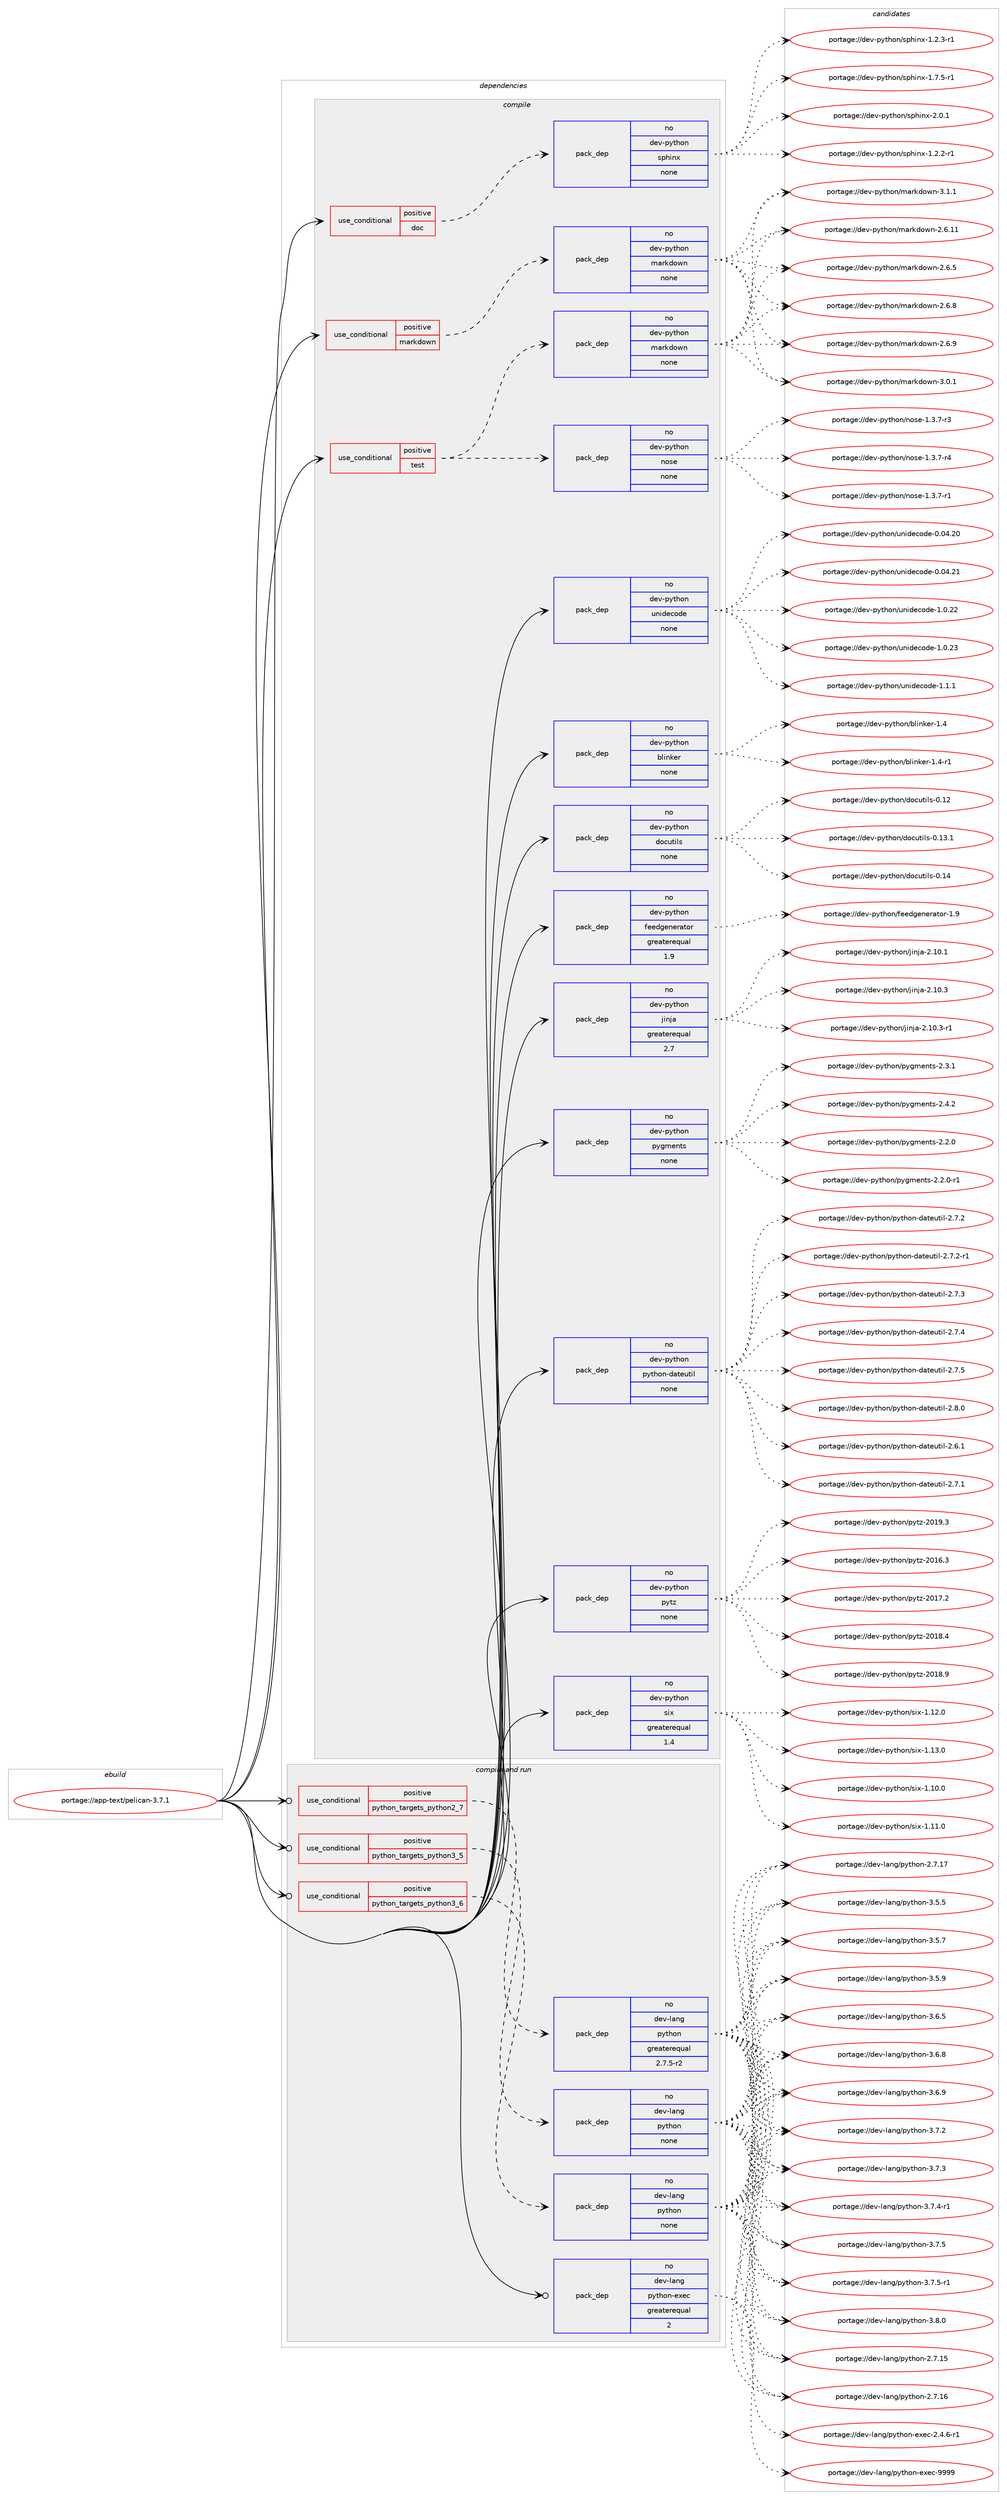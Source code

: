 digraph prolog {

# *************
# Graph options
# *************

newrank=true;
concentrate=true;
compound=true;
graph [rankdir=LR,fontname=Helvetica,fontsize=10,ranksep=1.5];#, ranksep=2.5, nodesep=0.2];
edge  [arrowhead=vee];
node  [fontname=Helvetica,fontsize=10];

# **********
# The ebuild
# **********

subgraph cluster_leftcol {
color=gray;
rank=same;
label=<<i>ebuild</i>>;
id [label="portage://app-text/pelican-3.7.1", color=red, width=4, href="../app-text/pelican-3.7.1.svg"];
}

# ****************
# The dependencies
# ****************

subgraph cluster_midcol {
color=gray;
label=<<i>dependencies</i>>;
subgraph cluster_compile {
fillcolor="#eeeeee";
style=filled;
label=<<i>compile</i>>;
subgraph cond11155 {
dependency46711 [label=<<TABLE BORDER="0" CELLBORDER="1" CELLSPACING="0" CELLPADDING="4"><TR><TD ROWSPAN="3" CELLPADDING="10">use_conditional</TD></TR><TR><TD>positive</TD></TR><TR><TD>doc</TD></TR></TABLE>>, shape=none, color=red];
subgraph pack34742 {
dependency46712 [label=<<TABLE BORDER="0" CELLBORDER="1" CELLSPACING="0" CELLPADDING="4" WIDTH="220"><TR><TD ROWSPAN="6" CELLPADDING="30">pack_dep</TD></TR><TR><TD WIDTH="110">no</TD></TR><TR><TD>dev-python</TD></TR><TR><TD>sphinx</TD></TR><TR><TD>none</TD></TR><TR><TD></TD></TR></TABLE>>, shape=none, color=blue];
}
dependency46711:e -> dependency46712:w [weight=20,style="dashed",arrowhead="vee"];
}
id:e -> dependency46711:w [weight=20,style="solid",arrowhead="vee"];
subgraph cond11156 {
dependency46713 [label=<<TABLE BORDER="0" CELLBORDER="1" CELLSPACING="0" CELLPADDING="4"><TR><TD ROWSPAN="3" CELLPADDING="10">use_conditional</TD></TR><TR><TD>positive</TD></TR><TR><TD>markdown</TD></TR></TABLE>>, shape=none, color=red];
subgraph pack34743 {
dependency46714 [label=<<TABLE BORDER="0" CELLBORDER="1" CELLSPACING="0" CELLPADDING="4" WIDTH="220"><TR><TD ROWSPAN="6" CELLPADDING="30">pack_dep</TD></TR><TR><TD WIDTH="110">no</TD></TR><TR><TD>dev-python</TD></TR><TR><TD>markdown</TD></TR><TR><TD>none</TD></TR><TR><TD></TD></TR></TABLE>>, shape=none, color=blue];
}
dependency46713:e -> dependency46714:w [weight=20,style="dashed",arrowhead="vee"];
}
id:e -> dependency46713:w [weight=20,style="solid",arrowhead="vee"];
subgraph cond11157 {
dependency46715 [label=<<TABLE BORDER="0" CELLBORDER="1" CELLSPACING="0" CELLPADDING="4"><TR><TD ROWSPAN="3" CELLPADDING="10">use_conditional</TD></TR><TR><TD>positive</TD></TR><TR><TD>test</TD></TR></TABLE>>, shape=none, color=red];
subgraph pack34744 {
dependency46716 [label=<<TABLE BORDER="0" CELLBORDER="1" CELLSPACING="0" CELLPADDING="4" WIDTH="220"><TR><TD ROWSPAN="6" CELLPADDING="30">pack_dep</TD></TR><TR><TD WIDTH="110">no</TD></TR><TR><TD>dev-python</TD></TR><TR><TD>nose</TD></TR><TR><TD>none</TD></TR><TR><TD></TD></TR></TABLE>>, shape=none, color=blue];
}
dependency46715:e -> dependency46716:w [weight=20,style="dashed",arrowhead="vee"];
subgraph pack34745 {
dependency46717 [label=<<TABLE BORDER="0" CELLBORDER="1" CELLSPACING="0" CELLPADDING="4" WIDTH="220"><TR><TD ROWSPAN="6" CELLPADDING="30">pack_dep</TD></TR><TR><TD WIDTH="110">no</TD></TR><TR><TD>dev-python</TD></TR><TR><TD>markdown</TD></TR><TR><TD>none</TD></TR><TR><TD></TD></TR></TABLE>>, shape=none, color=blue];
}
dependency46715:e -> dependency46717:w [weight=20,style="dashed",arrowhead="vee"];
}
id:e -> dependency46715:w [weight=20,style="solid",arrowhead="vee"];
subgraph pack34746 {
dependency46718 [label=<<TABLE BORDER="0" CELLBORDER="1" CELLSPACING="0" CELLPADDING="4" WIDTH="220"><TR><TD ROWSPAN="6" CELLPADDING="30">pack_dep</TD></TR><TR><TD WIDTH="110">no</TD></TR><TR><TD>dev-python</TD></TR><TR><TD>blinker</TD></TR><TR><TD>none</TD></TR><TR><TD></TD></TR></TABLE>>, shape=none, color=blue];
}
id:e -> dependency46718:w [weight=20,style="solid",arrowhead="vee"];
subgraph pack34747 {
dependency46719 [label=<<TABLE BORDER="0" CELLBORDER="1" CELLSPACING="0" CELLPADDING="4" WIDTH="220"><TR><TD ROWSPAN="6" CELLPADDING="30">pack_dep</TD></TR><TR><TD WIDTH="110">no</TD></TR><TR><TD>dev-python</TD></TR><TR><TD>docutils</TD></TR><TR><TD>none</TD></TR><TR><TD></TD></TR></TABLE>>, shape=none, color=blue];
}
id:e -> dependency46719:w [weight=20,style="solid",arrowhead="vee"];
subgraph pack34748 {
dependency46720 [label=<<TABLE BORDER="0" CELLBORDER="1" CELLSPACING="0" CELLPADDING="4" WIDTH="220"><TR><TD ROWSPAN="6" CELLPADDING="30">pack_dep</TD></TR><TR><TD WIDTH="110">no</TD></TR><TR><TD>dev-python</TD></TR><TR><TD>feedgenerator</TD></TR><TR><TD>greaterequal</TD></TR><TR><TD>1.9</TD></TR></TABLE>>, shape=none, color=blue];
}
id:e -> dependency46720:w [weight=20,style="solid",arrowhead="vee"];
subgraph pack34749 {
dependency46721 [label=<<TABLE BORDER="0" CELLBORDER="1" CELLSPACING="0" CELLPADDING="4" WIDTH="220"><TR><TD ROWSPAN="6" CELLPADDING="30">pack_dep</TD></TR><TR><TD WIDTH="110">no</TD></TR><TR><TD>dev-python</TD></TR><TR><TD>jinja</TD></TR><TR><TD>greaterequal</TD></TR><TR><TD>2.7</TD></TR></TABLE>>, shape=none, color=blue];
}
id:e -> dependency46721:w [weight=20,style="solid",arrowhead="vee"];
subgraph pack34750 {
dependency46722 [label=<<TABLE BORDER="0" CELLBORDER="1" CELLSPACING="0" CELLPADDING="4" WIDTH="220"><TR><TD ROWSPAN="6" CELLPADDING="30">pack_dep</TD></TR><TR><TD WIDTH="110">no</TD></TR><TR><TD>dev-python</TD></TR><TR><TD>pygments</TD></TR><TR><TD>none</TD></TR><TR><TD></TD></TR></TABLE>>, shape=none, color=blue];
}
id:e -> dependency46722:w [weight=20,style="solid",arrowhead="vee"];
subgraph pack34751 {
dependency46723 [label=<<TABLE BORDER="0" CELLBORDER="1" CELLSPACING="0" CELLPADDING="4" WIDTH="220"><TR><TD ROWSPAN="6" CELLPADDING="30">pack_dep</TD></TR><TR><TD WIDTH="110">no</TD></TR><TR><TD>dev-python</TD></TR><TR><TD>python-dateutil</TD></TR><TR><TD>none</TD></TR><TR><TD></TD></TR></TABLE>>, shape=none, color=blue];
}
id:e -> dependency46723:w [weight=20,style="solid",arrowhead="vee"];
subgraph pack34752 {
dependency46724 [label=<<TABLE BORDER="0" CELLBORDER="1" CELLSPACING="0" CELLPADDING="4" WIDTH="220"><TR><TD ROWSPAN="6" CELLPADDING="30">pack_dep</TD></TR><TR><TD WIDTH="110">no</TD></TR><TR><TD>dev-python</TD></TR><TR><TD>pytz</TD></TR><TR><TD>none</TD></TR><TR><TD></TD></TR></TABLE>>, shape=none, color=blue];
}
id:e -> dependency46724:w [weight=20,style="solid",arrowhead="vee"];
subgraph pack34753 {
dependency46725 [label=<<TABLE BORDER="0" CELLBORDER="1" CELLSPACING="0" CELLPADDING="4" WIDTH="220"><TR><TD ROWSPAN="6" CELLPADDING="30">pack_dep</TD></TR><TR><TD WIDTH="110">no</TD></TR><TR><TD>dev-python</TD></TR><TR><TD>six</TD></TR><TR><TD>greaterequal</TD></TR><TR><TD>1.4</TD></TR></TABLE>>, shape=none, color=blue];
}
id:e -> dependency46725:w [weight=20,style="solid",arrowhead="vee"];
subgraph pack34754 {
dependency46726 [label=<<TABLE BORDER="0" CELLBORDER="1" CELLSPACING="0" CELLPADDING="4" WIDTH="220"><TR><TD ROWSPAN="6" CELLPADDING="30">pack_dep</TD></TR><TR><TD WIDTH="110">no</TD></TR><TR><TD>dev-python</TD></TR><TR><TD>unidecode</TD></TR><TR><TD>none</TD></TR><TR><TD></TD></TR></TABLE>>, shape=none, color=blue];
}
id:e -> dependency46726:w [weight=20,style="solid",arrowhead="vee"];
}
subgraph cluster_compileandrun {
fillcolor="#eeeeee";
style=filled;
label=<<i>compile and run</i>>;
subgraph cond11158 {
dependency46727 [label=<<TABLE BORDER="0" CELLBORDER="1" CELLSPACING="0" CELLPADDING="4"><TR><TD ROWSPAN="3" CELLPADDING="10">use_conditional</TD></TR><TR><TD>positive</TD></TR><TR><TD>python_targets_python2_7</TD></TR></TABLE>>, shape=none, color=red];
subgraph pack34755 {
dependency46728 [label=<<TABLE BORDER="0" CELLBORDER="1" CELLSPACING="0" CELLPADDING="4" WIDTH="220"><TR><TD ROWSPAN="6" CELLPADDING="30">pack_dep</TD></TR><TR><TD WIDTH="110">no</TD></TR><TR><TD>dev-lang</TD></TR><TR><TD>python</TD></TR><TR><TD>greaterequal</TD></TR><TR><TD>2.7.5-r2</TD></TR></TABLE>>, shape=none, color=blue];
}
dependency46727:e -> dependency46728:w [weight=20,style="dashed",arrowhead="vee"];
}
id:e -> dependency46727:w [weight=20,style="solid",arrowhead="odotvee"];
subgraph cond11159 {
dependency46729 [label=<<TABLE BORDER="0" CELLBORDER="1" CELLSPACING="0" CELLPADDING="4"><TR><TD ROWSPAN="3" CELLPADDING="10">use_conditional</TD></TR><TR><TD>positive</TD></TR><TR><TD>python_targets_python3_5</TD></TR></TABLE>>, shape=none, color=red];
subgraph pack34756 {
dependency46730 [label=<<TABLE BORDER="0" CELLBORDER="1" CELLSPACING="0" CELLPADDING="4" WIDTH="220"><TR><TD ROWSPAN="6" CELLPADDING="30">pack_dep</TD></TR><TR><TD WIDTH="110">no</TD></TR><TR><TD>dev-lang</TD></TR><TR><TD>python</TD></TR><TR><TD>none</TD></TR><TR><TD></TD></TR></TABLE>>, shape=none, color=blue];
}
dependency46729:e -> dependency46730:w [weight=20,style="dashed",arrowhead="vee"];
}
id:e -> dependency46729:w [weight=20,style="solid",arrowhead="odotvee"];
subgraph cond11160 {
dependency46731 [label=<<TABLE BORDER="0" CELLBORDER="1" CELLSPACING="0" CELLPADDING="4"><TR><TD ROWSPAN="3" CELLPADDING="10">use_conditional</TD></TR><TR><TD>positive</TD></TR><TR><TD>python_targets_python3_6</TD></TR></TABLE>>, shape=none, color=red];
subgraph pack34757 {
dependency46732 [label=<<TABLE BORDER="0" CELLBORDER="1" CELLSPACING="0" CELLPADDING="4" WIDTH="220"><TR><TD ROWSPAN="6" CELLPADDING="30">pack_dep</TD></TR><TR><TD WIDTH="110">no</TD></TR><TR><TD>dev-lang</TD></TR><TR><TD>python</TD></TR><TR><TD>none</TD></TR><TR><TD></TD></TR></TABLE>>, shape=none, color=blue];
}
dependency46731:e -> dependency46732:w [weight=20,style="dashed",arrowhead="vee"];
}
id:e -> dependency46731:w [weight=20,style="solid",arrowhead="odotvee"];
subgraph pack34758 {
dependency46733 [label=<<TABLE BORDER="0" CELLBORDER="1" CELLSPACING="0" CELLPADDING="4" WIDTH="220"><TR><TD ROWSPAN="6" CELLPADDING="30">pack_dep</TD></TR><TR><TD WIDTH="110">no</TD></TR><TR><TD>dev-lang</TD></TR><TR><TD>python-exec</TD></TR><TR><TD>greaterequal</TD></TR><TR><TD>2</TD></TR></TABLE>>, shape=none, color=blue];
}
id:e -> dependency46733:w [weight=20,style="solid",arrowhead="odotvee"];
}
subgraph cluster_run {
fillcolor="#eeeeee";
style=filled;
label=<<i>run</i>>;
}
}

# **************
# The candidates
# **************

subgraph cluster_choices {
rank=same;
color=gray;
label=<<i>candidates</i>>;

subgraph choice34742 {
color=black;
nodesep=1;
choiceportage10010111845112121116104111110471151121041051101204549465046504511449 [label="portage://dev-python/sphinx-1.2.2-r1", color=red, width=4,href="../dev-python/sphinx-1.2.2-r1.svg"];
choiceportage10010111845112121116104111110471151121041051101204549465046514511449 [label="portage://dev-python/sphinx-1.2.3-r1", color=red, width=4,href="../dev-python/sphinx-1.2.3-r1.svg"];
choiceportage10010111845112121116104111110471151121041051101204549465546534511449 [label="portage://dev-python/sphinx-1.7.5-r1", color=red, width=4,href="../dev-python/sphinx-1.7.5-r1.svg"];
choiceportage1001011184511212111610411111047115112104105110120455046484649 [label="portage://dev-python/sphinx-2.0.1", color=red, width=4,href="../dev-python/sphinx-2.0.1.svg"];
dependency46712:e -> choiceportage10010111845112121116104111110471151121041051101204549465046504511449:w [style=dotted,weight="100"];
dependency46712:e -> choiceportage10010111845112121116104111110471151121041051101204549465046514511449:w [style=dotted,weight="100"];
dependency46712:e -> choiceportage10010111845112121116104111110471151121041051101204549465546534511449:w [style=dotted,weight="100"];
dependency46712:e -> choiceportage1001011184511212111610411111047115112104105110120455046484649:w [style=dotted,weight="100"];
}
subgraph choice34743 {
color=black;
nodesep=1;
choiceportage10010111845112121116104111110471099711410710011111911045504654464949 [label="portage://dev-python/markdown-2.6.11", color=red, width=4,href="../dev-python/markdown-2.6.11.svg"];
choiceportage100101118451121211161041111104710997114107100111119110455046544653 [label="portage://dev-python/markdown-2.6.5", color=red, width=4,href="../dev-python/markdown-2.6.5.svg"];
choiceportage100101118451121211161041111104710997114107100111119110455046544656 [label="portage://dev-python/markdown-2.6.8", color=red, width=4,href="../dev-python/markdown-2.6.8.svg"];
choiceportage100101118451121211161041111104710997114107100111119110455046544657 [label="portage://dev-python/markdown-2.6.9", color=red, width=4,href="../dev-python/markdown-2.6.9.svg"];
choiceportage100101118451121211161041111104710997114107100111119110455146484649 [label="portage://dev-python/markdown-3.0.1", color=red, width=4,href="../dev-python/markdown-3.0.1.svg"];
choiceportage100101118451121211161041111104710997114107100111119110455146494649 [label="portage://dev-python/markdown-3.1.1", color=red, width=4,href="../dev-python/markdown-3.1.1.svg"];
dependency46714:e -> choiceportage10010111845112121116104111110471099711410710011111911045504654464949:w [style=dotted,weight="100"];
dependency46714:e -> choiceportage100101118451121211161041111104710997114107100111119110455046544653:w [style=dotted,weight="100"];
dependency46714:e -> choiceportage100101118451121211161041111104710997114107100111119110455046544656:w [style=dotted,weight="100"];
dependency46714:e -> choiceportage100101118451121211161041111104710997114107100111119110455046544657:w [style=dotted,weight="100"];
dependency46714:e -> choiceportage100101118451121211161041111104710997114107100111119110455146484649:w [style=dotted,weight="100"];
dependency46714:e -> choiceportage100101118451121211161041111104710997114107100111119110455146494649:w [style=dotted,weight="100"];
}
subgraph choice34744 {
color=black;
nodesep=1;
choiceportage10010111845112121116104111110471101111151014549465146554511449 [label="portage://dev-python/nose-1.3.7-r1", color=red, width=4,href="../dev-python/nose-1.3.7-r1.svg"];
choiceportage10010111845112121116104111110471101111151014549465146554511451 [label="portage://dev-python/nose-1.3.7-r3", color=red, width=4,href="../dev-python/nose-1.3.7-r3.svg"];
choiceportage10010111845112121116104111110471101111151014549465146554511452 [label="portage://dev-python/nose-1.3.7-r4", color=red, width=4,href="../dev-python/nose-1.3.7-r4.svg"];
dependency46716:e -> choiceportage10010111845112121116104111110471101111151014549465146554511449:w [style=dotted,weight="100"];
dependency46716:e -> choiceportage10010111845112121116104111110471101111151014549465146554511451:w [style=dotted,weight="100"];
dependency46716:e -> choiceportage10010111845112121116104111110471101111151014549465146554511452:w [style=dotted,weight="100"];
}
subgraph choice34745 {
color=black;
nodesep=1;
choiceportage10010111845112121116104111110471099711410710011111911045504654464949 [label="portage://dev-python/markdown-2.6.11", color=red, width=4,href="../dev-python/markdown-2.6.11.svg"];
choiceportage100101118451121211161041111104710997114107100111119110455046544653 [label="portage://dev-python/markdown-2.6.5", color=red, width=4,href="../dev-python/markdown-2.6.5.svg"];
choiceportage100101118451121211161041111104710997114107100111119110455046544656 [label="portage://dev-python/markdown-2.6.8", color=red, width=4,href="../dev-python/markdown-2.6.8.svg"];
choiceportage100101118451121211161041111104710997114107100111119110455046544657 [label="portage://dev-python/markdown-2.6.9", color=red, width=4,href="../dev-python/markdown-2.6.9.svg"];
choiceportage100101118451121211161041111104710997114107100111119110455146484649 [label="portage://dev-python/markdown-3.0.1", color=red, width=4,href="../dev-python/markdown-3.0.1.svg"];
choiceportage100101118451121211161041111104710997114107100111119110455146494649 [label="portage://dev-python/markdown-3.1.1", color=red, width=4,href="../dev-python/markdown-3.1.1.svg"];
dependency46717:e -> choiceportage10010111845112121116104111110471099711410710011111911045504654464949:w [style=dotted,weight="100"];
dependency46717:e -> choiceportage100101118451121211161041111104710997114107100111119110455046544653:w [style=dotted,weight="100"];
dependency46717:e -> choiceportage100101118451121211161041111104710997114107100111119110455046544656:w [style=dotted,weight="100"];
dependency46717:e -> choiceportage100101118451121211161041111104710997114107100111119110455046544657:w [style=dotted,weight="100"];
dependency46717:e -> choiceportage100101118451121211161041111104710997114107100111119110455146484649:w [style=dotted,weight="100"];
dependency46717:e -> choiceportage100101118451121211161041111104710997114107100111119110455146494649:w [style=dotted,weight="100"];
}
subgraph choice34746 {
color=black;
nodesep=1;
choiceportage10010111845112121116104111110479810810511010710111445494652 [label="portage://dev-python/blinker-1.4", color=red, width=4,href="../dev-python/blinker-1.4.svg"];
choiceportage100101118451121211161041111104798108105110107101114454946524511449 [label="portage://dev-python/blinker-1.4-r1", color=red, width=4,href="../dev-python/blinker-1.4-r1.svg"];
dependency46718:e -> choiceportage10010111845112121116104111110479810810511010710111445494652:w [style=dotted,weight="100"];
dependency46718:e -> choiceportage100101118451121211161041111104798108105110107101114454946524511449:w [style=dotted,weight="100"];
}
subgraph choice34747 {
color=black;
nodesep=1;
choiceportage1001011184511212111610411111047100111991171161051081154548464950 [label="portage://dev-python/docutils-0.12", color=red, width=4,href="../dev-python/docutils-0.12.svg"];
choiceportage10010111845112121116104111110471001119911711610510811545484649514649 [label="portage://dev-python/docutils-0.13.1", color=red, width=4,href="../dev-python/docutils-0.13.1.svg"];
choiceportage1001011184511212111610411111047100111991171161051081154548464952 [label="portage://dev-python/docutils-0.14", color=red, width=4,href="../dev-python/docutils-0.14.svg"];
dependency46719:e -> choiceportage1001011184511212111610411111047100111991171161051081154548464950:w [style=dotted,weight="100"];
dependency46719:e -> choiceportage10010111845112121116104111110471001119911711610510811545484649514649:w [style=dotted,weight="100"];
dependency46719:e -> choiceportage1001011184511212111610411111047100111991171161051081154548464952:w [style=dotted,weight="100"];
}
subgraph choice34748 {
color=black;
nodesep=1;
choiceportage10010111845112121116104111110471021011011001031011101011149711611111445494657 [label="portage://dev-python/feedgenerator-1.9", color=red, width=4,href="../dev-python/feedgenerator-1.9.svg"];
dependency46720:e -> choiceportage10010111845112121116104111110471021011011001031011101011149711611111445494657:w [style=dotted,weight="100"];
}
subgraph choice34749 {
color=black;
nodesep=1;
choiceportage10010111845112121116104111110471061051101069745504649484649 [label="portage://dev-python/jinja-2.10.1", color=red, width=4,href="../dev-python/jinja-2.10.1.svg"];
choiceportage10010111845112121116104111110471061051101069745504649484651 [label="portage://dev-python/jinja-2.10.3", color=red, width=4,href="../dev-python/jinja-2.10.3.svg"];
choiceportage100101118451121211161041111104710610511010697455046494846514511449 [label="portage://dev-python/jinja-2.10.3-r1", color=red, width=4,href="../dev-python/jinja-2.10.3-r1.svg"];
dependency46721:e -> choiceportage10010111845112121116104111110471061051101069745504649484649:w [style=dotted,weight="100"];
dependency46721:e -> choiceportage10010111845112121116104111110471061051101069745504649484651:w [style=dotted,weight="100"];
dependency46721:e -> choiceportage100101118451121211161041111104710610511010697455046494846514511449:w [style=dotted,weight="100"];
}
subgraph choice34750 {
color=black;
nodesep=1;
choiceportage1001011184511212111610411111047112121103109101110116115455046504648 [label="portage://dev-python/pygments-2.2.0", color=red, width=4,href="../dev-python/pygments-2.2.0.svg"];
choiceportage10010111845112121116104111110471121211031091011101161154550465046484511449 [label="portage://dev-python/pygments-2.2.0-r1", color=red, width=4,href="../dev-python/pygments-2.2.0-r1.svg"];
choiceportage1001011184511212111610411111047112121103109101110116115455046514649 [label="portage://dev-python/pygments-2.3.1", color=red, width=4,href="../dev-python/pygments-2.3.1.svg"];
choiceportage1001011184511212111610411111047112121103109101110116115455046524650 [label="portage://dev-python/pygments-2.4.2", color=red, width=4,href="../dev-python/pygments-2.4.2.svg"];
dependency46722:e -> choiceportage1001011184511212111610411111047112121103109101110116115455046504648:w [style=dotted,weight="100"];
dependency46722:e -> choiceportage10010111845112121116104111110471121211031091011101161154550465046484511449:w [style=dotted,weight="100"];
dependency46722:e -> choiceportage1001011184511212111610411111047112121103109101110116115455046514649:w [style=dotted,weight="100"];
dependency46722:e -> choiceportage1001011184511212111610411111047112121103109101110116115455046524650:w [style=dotted,weight="100"];
}
subgraph choice34751 {
color=black;
nodesep=1;
choiceportage10010111845112121116104111110471121211161041111104510097116101117116105108455046544649 [label="portage://dev-python/python-dateutil-2.6.1", color=red, width=4,href="../dev-python/python-dateutil-2.6.1.svg"];
choiceportage10010111845112121116104111110471121211161041111104510097116101117116105108455046554649 [label="portage://dev-python/python-dateutil-2.7.1", color=red, width=4,href="../dev-python/python-dateutil-2.7.1.svg"];
choiceportage10010111845112121116104111110471121211161041111104510097116101117116105108455046554650 [label="portage://dev-python/python-dateutil-2.7.2", color=red, width=4,href="../dev-python/python-dateutil-2.7.2.svg"];
choiceportage100101118451121211161041111104711212111610411111045100971161011171161051084550465546504511449 [label="portage://dev-python/python-dateutil-2.7.2-r1", color=red, width=4,href="../dev-python/python-dateutil-2.7.2-r1.svg"];
choiceportage10010111845112121116104111110471121211161041111104510097116101117116105108455046554651 [label="portage://dev-python/python-dateutil-2.7.3", color=red, width=4,href="../dev-python/python-dateutil-2.7.3.svg"];
choiceportage10010111845112121116104111110471121211161041111104510097116101117116105108455046554652 [label="portage://dev-python/python-dateutil-2.7.4", color=red, width=4,href="../dev-python/python-dateutil-2.7.4.svg"];
choiceportage10010111845112121116104111110471121211161041111104510097116101117116105108455046554653 [label="portage://dev-python/python-dateutil-2.7.5", color=red, width=4,href="../dev-python/python-dateutil-2.7.5.svg"];
choiceportage10010111845112121116104111110471121211161041111104510097116101117116105108455046564648 [label="portage://dev-python/python-dateutil-2.8.0", color=red, width=4,href="../dev-python/python-dateutil-2.8.0.svg"];
dependency46723:e -> choiceportage10010111845112121116104111110471121211161041111104510097116101117116105108455046544649:w [style=dotted,weight="100"];
dependency46723:e -> choiceportage10010111845112121116104111110471121211161041111104510097116101117116105108455046554649:w [style=dotted,weight="100"];
dependency46723:e -> choiceportage10010111845112121116104111110471121211161041111104510097116101117116105108455046554650:w [style=dotted,weight="100"];
dependency46723:e -> choiceportage100101118451121211161041111104711212111610411111045100971161011171161051084550465546504511449:w [style=dotted,weight="100"];
dependency46723:e -> choiceportage10010111845112121116104111110471121211161041111104510097116101117116105108455046554651:w [style=dotted,weight="100"];
dependency46723:e -> choiceportage10010111845112121116104111110471121211161041111104510097116101117116105108455046554652:w [style=dotted,weight="100"];
dependency46723:e -> choiceportage10010111845112121116104111110471121211161041111104510097116101117116105108455046554653:w [style=dotted,weight="100"];
dependency46723:e -> choiceportage10010111845112121116104111110471121211161041111104510097116101117116105108455046564648:w [style=dotted,weight="100"];
}
subgraph choice34752 {
color=black;
nodesep=1;
choiceportage100101118451121211161041111104711212111612245504849544651 [label="portage://dev-python/pytz-2016.3", color=red, width=4,href="../dev-python/pytz-2016.3.svg"];
choiceportage100101118451121211161041111104711212111612245504849554650 [label="portage://dev-python/pytz-2017.2", color=red, width=4,href="../dev-python/pytz-2017.2.svg"];
choiceportage100101118451121211161041111104711212111612245504849564652 [label="portage://dev-python/pytz-2018.4", color=red, width=4,href="../dev-python/pytz-2018.4.svg"];
choiceportage100101118451121211161041111104711212111612245504849564657 [label="portage://dev-python/pytz-2018.9", color=red, width=4,href="../dev-python/pytz-2018.9.svg"];
choiceportage100101118451121211161041111104711212111612245504849574651 [label="portage://dev-python/pytz-2019.3", color=red, width=4,href="../dev-python/pytz-2019.3.svg"];
dependency46724:e -> choiceportage100101118451121211161041111104711212111612245504849544651:w [style=dotted,weight="100"];
dependency46724:e -> choiceportage100101118451121211161041111104711212111612245504849554650:w [style=dotted,weight="100"];
dependency46724:e -> choiceportage100101118451121211161041111104711212111612245504849564652:w [style=dotted,weight="100"];
dependency46724:e -> choiceportage100101118451121211161041111104711212111612245504849564657:w [style=dotted,weight="100"];
dependency46724:e -> choiceportage100101118451121211161041111104711212111612245504849574651:w [style=dotted,weight="100"];
}
subgraph choice34753 {
color=black;
nodesep=1;
choiceportage100101118451121211161041111104711510512045494649484648 [label="portage://dev-python/six-1.10.0", color=red, width=4,href="../dev-python/six-1.10.0.svg"];
choiceportage100101118451121211161041111104711510512045494649494648 [label="portage://dev-python/six-1.11.0", color=red, width=4,href="../dev-python/six-1.11.0.svg"];
choiceportage100101118451121211161041111104711510512045494649504648 [label="portage://dev-python/six-1.12.0", color=red, width=4,href="../dev-python/six-1.12.0.svg"];
choiceportage100101118451121211161041111104711510512045494649514648 [label="portage://dev-python/six-1.13.0", color=red, width=4,href="../dev-python/six-1.13.0.svg"];
dependency46725:e -> choiceportage100101118451121211161041111104711510512045494649484648:w [style=dotted,weight="100"];
dependency46725:e -> choiceportage100101118451121211161041111104711510512045494649494648:w [style=dotted,weight="100"];
dependency46725:e -> choiceportage100101118451121211161041111104711510512045494649504648:w [style=dotted,weight="100"];
dependency46725:e -> choiceportage100101118451121211161041111104711510512045494649514648:w [style=dotted,weight="100"];
}
subgraph choice34754 {
color=black;
nodesep=1;
choiceportage1001011184511212111610411111047117110105100101991111001014548464852465048 [label="portage://dev-python/unidecode-0.04.20", color=red, width=4,href="../dev-python/unidecode-0.04.20.svg"];
choiceportage1001011184511212111610411111047117110105100101991111001014548464852465049 [label="portage://dev-python/unidecode-0.04.21", color=red, width=4,href="../dev-python/unidecode-0.04.21.svg"];
choiceportage10010111845112121116104111110471171101051001019911110010145494648465050 [label="portage://dev-python/unidecode-1.0.22", color=red, width=4,href="../dev-python/unidecode-1.0.22.svg"];
choiceportage10010111845112121116104111110471171101051001019911110010145494648465051 [label="portage://dev-python/unidecode-1.0.23", color=red, width=4,href="../dev-python/unidecode-1.0.23.svg"];
choiceportage100101118451121211161041111104711711010510010199111100101454946494649 [label="portage://dev-python/unidecode-1.1.1", color=red, width=4,href="../dev-python/unidecode-1.1.1.svg"];
dependency46726:e -> choiceportage1001011184511212111610411111047117110105100101991111001014548464852465048:w [style=dotted,weight="100"];
dependency46726:e -> choiceportage1001011184511212111610411111047117110105100101991111001014548464852465049:w [style=dotted,weight="100"];
dependency46726:e -> choiceportage10010111845112121116104111110471171101051001019911110010145494648465050:w [style=dotted,weight="100"];
dependency46726:e -> choiceportage10010111845112121116104111110471171101051001019911110010145494648465051:w [style=dotted,weight="100"];
dependency46726:e -> choiceportage100101118451121211161041111104711711010510010199111100101454946494649:w [style=dotted,weight="100"];
}
subgraph choice34755 {
color=black;
nodesep=1;
choiceportage10010111845108971101034711212111610411111045504655464953 [label="portage://dev-lang/python-2.7.15", color=red, width=4,href="../dev-lang/python-2.7.15.svg"];
choiceportage10010111845108971101034711212111610411111045504655464954 [label="portage://dev-lang/python-2.7.16", color=red, width=4,href="../dev-lang/python-2.7.16.svg"];
choiceportage10010111845108971101034711212111610411111045504655464955 [label="portage://dev-lang/python-2.7.17", color=red, width=4,href="../dev-lang/python-2.7.17.svg"];
choiceportage100101118451089711010347112121116104111110455146534653 [label="portage://dev-lang/python-3.5.5", color=red, width=4,href="../dev-lang/python-3.5.5.svg"];
choiceportage100101118451089711010347112121116104111110455146534655 [label="portage://dev-lang/python-3.5.7", color=red, width=4,href="../dev-lang/python-3.5.7.svg"];
choiceportage100101118451089711010347112121116104111110455146534657 [label="portage://dev-lang/python-3.5.9", color=red, width=4,href="../dev-lang/python-3.5.9.svg"];
choiceportage100101118451089711010347112121116104111110455146544653 [label="portage://dev-lang/python-3.6.5", color=red, width=4,href="../dev-lang/python-3.6.5.svg"];
choiceportage100101118451089711010347112121116104111110455146544656 [label="portage://dev-lang/python-3.6.8", color=red, width=4,href="../dev-lang/python-3.6.8.svg"];
choiceportage100101118451089711010347112121116104111110455146544657 [label="portage://dev-lang/python-3.6.9", color=red, width=4,href="../dev-lang/python-3.6.9.svg"];
choiceportage100101118451089711010347112121116104111110455146554650 [label="portage://dev-lang/python-3.7.2", color=red, width=4,href="../dev-lang/python-3.7.2.svg"];
choiceportage100101118451089711010347112121116104111110455146554651 [label="portage://dev-lang/python-3.7.3", color=red, width=4,href="../dev-lang/python-3.7.3.svg"];
choiceportage1001011184510897110103471121211161041111104551465546524511449 [label="portage://dev-lang/python-3.7.4-r1", color=red, width=4,href="../dev-lang/python-3.7.4-r1.svg"];
choiceportage100101118451089711010347112121116104111110455146554653 [label="portage://dev-lang/python-3.7.5", color=red, width=4,href="../dev-lang/python-3.7.5.svg"];
choiceportage1001011184510897110103471121211161041111104551465546534511449 [label="portage://dev-lang/python-3.7.5-r1", color=red, width=4,href="../dev-lang/python-3.7.5-r1.svg"];
choiceportage100101118451089711010347112121116104111110455146564648 [label="portage://dev-lang/python-3.8.0", color=red, width=4,href="../dev-lang/python-3.8.0.svg"];
dependency46728:e -> choiceportage10010111845108971101034711212111610411111045504655464953:w [style=dotted,weight="100"];
dependency46728:e -> choiceportage10010111845108971101034711212111610411111045504655464954:w [style=dotted,weight="100"];
dependency46728:e -> choiceportage10010111845108971101034711212111610411111045504655464955:w [style=dotted,weight="100"];
dependency46728:e -> choiceportage100101118451089711010347112121116104111110455146534653:w [style=dotted,weight="100"];
dependency46728:e -> choiceportage100101118451089711010347112121116104111110455146534655:w [style=dotted,weight="100"];
dependency46728:e -> choiceportage100101118451089711010347112121116104111110455146534657:w [style=dotted,weight="100"];
dependency46728:e -> choiceportage100101118451089711010347112121116104111110455146544653:w [style=dotted,weight="100"];
dependency46728:e -> choiceportage100101118451089711010347112121116104111110455146544656:w [style=dotted,weight="100"];
dependency46728:e -> choiceportage100101118451089711010347112121116104111110455146544657:w [style=dotted,weight="100"];
dependency46728:e -> choiceportage100101118451089711010347112121116104111110455146554650:w [style=dotted,weight="100"];
dependency46728:e -> choiceportage100101118451089711010347112121116104111110455146554651:w [style=dotted,weight="100"];
dependency46728:e -> choiceportage1001011184510897110103471121211161041111104551465546524511449:w [style=dotted,weight="100"];
dependency46728:e -> choiceportage100101118451089711010347112121116104111110455146554653:w [style=dotted,weight="100"];
dependency46728:e -> choiceportage1001011184510897110103471121211161041111104551465546534511449:w [style=dotted,weight="100"];
dependency46728:e -> choiceportage100101118451089711010347112121116104111110455146564648:w [style=dotted,weight="100"];
}
subgraph choice34756 {
color=black;
nodesep=1;
choiceportage10010111845108971101034711212111610411111045504655464953 [label="portage://dev-lang/python-2.7.15", color=red, width=4,href="../dev-lang/python-2.7.15.svg"];
choiceportage10010111845108971101034711212111610411111045504655464954 [label="portage://dev-lang/python-2.7.16", color=red, width=4,href="../dev-lang/python-2.7.16.svg"];
choiceportage10010111845108971101034711212111610411111045504655464955 [label="portage://dev-lang/python-2.7.17", color=red, width=4,href="../dev-lang/python-2.7.17.svg"];
choiceportage100101118451089711010347112121116104111110455146534653 [label="portage://dev-lang/python-3.5.5", color=red, width=4,href="../dev-lang/python-3.5.5.svg"];
choiceportage100101118451089711010347112121116104111110455146534655 [label="portage://dev-lang/python-3.5.7", color=red, width=4,href="../dev-lang/python-3.5.7.svg"];
choiceportage100101118451089711010347112121116104111110455146534657 [label="portage://dev-lang/python-3.5.9", color=red, width=4,href="../dev-lang/python-3.5.9.svg"];
choiceportage100101118451089711010347112121116104111110455146544653 [label="portage://dev-lang/python-3.6.5", color=red, width=4,href="../dev-lang/python-3.6.5.svg"];
choiceportage100101118451089711010347112121116104111110455146544656 [label="portage://dev-lang/python-3.6.8", color=red, width=4,href="../dev-lang/python-3.6.8.svg"];
choiceportage100101118451089711010347112121116104111110455146544657 [label="portage://dev-lang/python-3.6.9", color=red, width=4,href="../dev-lang/python-3.6.9.svg"];
choiceportage100101118451089711010347112121116104111110455146554650 [label="portage://dev-lang/python-3.7.2", color=red, width=4,href="../dev-lang/python-3.7.2.svg"];
choiceportage100101118451089711010347112121116104111110455146554651 [label="portage://dev-lang/python-3.7.3", color=red, width=4,href="../dev-lang/python-3.7.3.svg"];
choiceportage1001011184510897110103471121211161041111104551465546524511449 [label="portage://dev-lang/python-3.7.4-r1", color=red, width=4,href="../dev-lang/python-3.7.4-r1.svg"];
choiceportage100101118451089711010347112121116104111110455146554653 [label="portage://dev-lang/python-3.7.5", color=red, width=4,href="../dev-lang/python-3.7.5.svg"];
choiceportage1001011184510897110103471121211161041111104551465546534511449 [label="portage://dev-lang/python-3.7.5-r1", color=red, width=4,href="../dev-lang/python-3.7.5-r1.svg"];
choiceportage100101118451089711010347112121116104111110455146564648 [label="portage://dev-lang/python-3.8.0", color=red, width=4,href="../dev-lang/python-3.8.0.svg"];
dependency46730:e -> choiceportage10010111845108971101034711212111610411111045504655464953:w [style=dotted,weight="100"];
dependency46730:e -> choiceportage10010111845108971101034711212111610411111045504655464954:w [style=dotted,weight="100"];
dependency46730:e -> choiceportage10010111845108971101034711212111610411111045504655464955:w [style=dotted,weight="100"];
dependency46730:e -> choiceportage100101118451089711010347112121116104111110455146534653:w [style=dotted,weight="100"];
dependency46730:e -> choiceportage100101118451089711010347112121116104111110455146534655:w [style=dotted,weight="100"];
dependency46730:e -> choiceportage100101118451089711010347112121116104111110455146534657:w [style=dotted,weight="100"];
dependency46730:e -> choiceportage100101118451089711010347112121116104111110455146544653:w [style=dotted,weight="100"];
dependency46730:e -> choiceportage100101118451089711010347112121116104111110455146544656:w [style=dotted,weight="100"];
dependency46730:e -> choiceportage100101118451089711010347112121116104111110455146544657:w [style=dotted,weight="100"];
dependency46730:e -> choiceportage100101118451089711010347112121116104111110455146554650:w [style=dotted,weight="100"];
dependency46730:e -> choiceportage100101118451089711010347112121116104111110455146554651:w [style=dotted,weight="100"];
dependency46730:e -> choiceportage1001011184510897110103471121211161041111104551465546524511449:w [style=dotted,weight="100"];
dependency46730:e -> choiceportage100101118451089711010347112121116104111110455146554653:w [style=dotted,weight="100"];
dependency46730:e -> choiceportage1001011184510897110103471121211161041111104551465546534511449:w [style=dotted,weight="100"];
dependency46730:e -> choiceportage100101118451089711010347112121116104111110455146564648:w [style=dotted,weight="100"];
}
subgraph choice34757 {
color=black;
nodesep=1;
choiceportage10010111845108971101034711212111610411111045504655464953 [label="portage://dev-lang/python-2.7.15", color=red, width=4,href="../dev-lang/python-2.7.15.svg"];
choiceportage10010111845108971101034711212111610411111045504655464954 [label="portage://dev-lang/python-2.7.16", color=red, width=4,href="../dev-lang/python-2.7.16.svg"];
choiceportage10010111845108971101034711212111610411111045504655464955 [label="portage://dev-lang/python-2.7.17", color=red, width=4,href="../dev-lang/python-2.7.17.svg"];
choiceportage100101118451089711010347112121116104111110455146534653 [label="portage://dev-lang/python-3.5.5", color=red, width=4,href="../dev-lang/python-3.5.5.svg"];
choiceportage100101118451089711010347112121116104111110455146534655 [label="portage://dev-lang/python-3.5.7", color=red, width=4,href="../dev-lang/python-3.5.7.svg"];
choiceportage100101118451089711010347112121116104111110455146534657 [label="portage://dev-lang/python-3.5.9", color=red, width=4,href="../dev-lang/python-3.5.9.svg"];
choiceportage100101118451089711010347112121116104111110455146544653 [label="portage://dev-lang/python-3.6.5", color=red, width=4,href="../dev-lang/python-3.6.5.svg"];
choiceportage100101118451089711010347112121116104111110455146544656 [label="portage://dev-lang/python-3.6.8", color=red, width=4,href="../dev-lang/python-3.6.8.svg"];
choiceportage100101118451089711010347112121116104111110455146544657 [label="portage://dev-lang/python-3.6.9", color=red, width=4,href="../dev-lang/python-3.6.9.svg"];
choiceportage100101118451089711010347112121116104111110455146554650 [label="portage://dev-lang/python-3.7.2", color=red, width=4,href="../dev-lang/python-3.7.2.svg"];
choiceportage100101118451089711010347112121116104111110455146554651 [label="portage://dev-lang/python-3.7.3", color=red, width=4,href="../dev-lang/python-3.7.3.svg"];
choiceportage1001011184510897110103471121211161041111104551465546524511449 [label="portage://dev-lang/python-3.7.4-r1", color=red, width=4,href="../dev-lang/python-3.7.4-r1.svg"];
choiceportage100101118451089711010347112121116104111110455146554653 [label="portage://dev-lang/python-3.7.5", color=red, width=4,href="../dev-lang/python-3.7.5.svg"];
choiceportage1001011184510897110103471121211161041111104551465546534511449 [label="portage://dev-lang/python-3.7.5-r1", color=red, width=4,href="../dev-lang/python-3.7.5-r1.svg"];
choiceportage100101118451089711010347112121116104111110455146564648 [label="portage://dev-lang/python-3.8.0", color=red, width=4,href="../dev-lang/python-3.8.0.svg"];
dependency46732:e -> choiceportage10010111845108971101034711212111610411111045504655464953:w [style=dotted,weight="100"];
dependency46732:e -> choiceportage10010111845108971101034711212111610411111045504655464954:w [style=dotted,weight="100"];
dependency46732:e -> choiceportage10010111845108971101034711212111610411111045504655464955:w [style=dotted,weight="100"];
dependency46732:e -> choiceportage100101118451089711010347112121116104111110455146534653:w [style=dotted,weight="100"];
dependency46732:e -> choiceportage100101118451089711010347112121116104111110455146534655:w [style=dotted,weight="100"];
dependency46732:e -> choiceportage100101118451089711010347112121116104111110455146534657:w [style=dotted,weight="100"];
dependency46732:e -> choiceportage100101118451089711010347112121116104111110455146544653:w [style=dotted,weight="100"];
dependency46732:e -> choiceportage100101118451089711010347112121116104111110455146544656:w [style=dotted,weight="100"];
dependency46732:e -> choiceportage100101118451089711010347112121116104111110455146544657:w [style=dotted,weight="100"];
dependency46732:e -> choiceportage100101118451089711010347112121116104111110455146554650:w [style=dotted,weight="100"];
dependency46732:e -> choiceportage100101118451089711010347112121116104111110455146554651:w [style=dotted,weight="100"];
dependency46732:e -> choiceportage1001011184510897110103471121211161041111104551465546524511449:w [style=dotted,weight="100"];
dependency46732:e -> choiceportage100101118451089711010347112121116104111110455146554653:w [style=dotted,weight="100"];
dependency46732:e -> choiceportage1001011184510897110103471121211161041111104551465546534511449:w [style=dotted,weight="100"];
dependency46732:e -> choiceportage100101118451089711010347112121116104111110455146564648:w [style=dotted,weight="100"];
}
subgraph choice34758 {
color=black;
nodesep=1;
choiceportage10010111845108971101034711212111610411111045101120101994550465246544511449 [label="portage://dev-lang/python-exec-2.4.6-r1", color=red, width=4,href="../dev-lang/python-exec-2.4.6-r1.svg"];
choiceportage10010111845108971101034711212111610411111045101120101994557575757 [label="portage://dev-lang/python-exec-9999", color=red, width=4,href="../dev-lang/python-exec-9999.svg"];
dependency46733:e -> choiceportage10010111845108971101034711212111610411111045101120101994550465246544511449:w [style=dotted,weight="100"];
dependency46733:e -> choiceportage10010111845108971101034711212111610411111045101120101994557575757:w [style=dotted,weight="100"];
}
}

}

